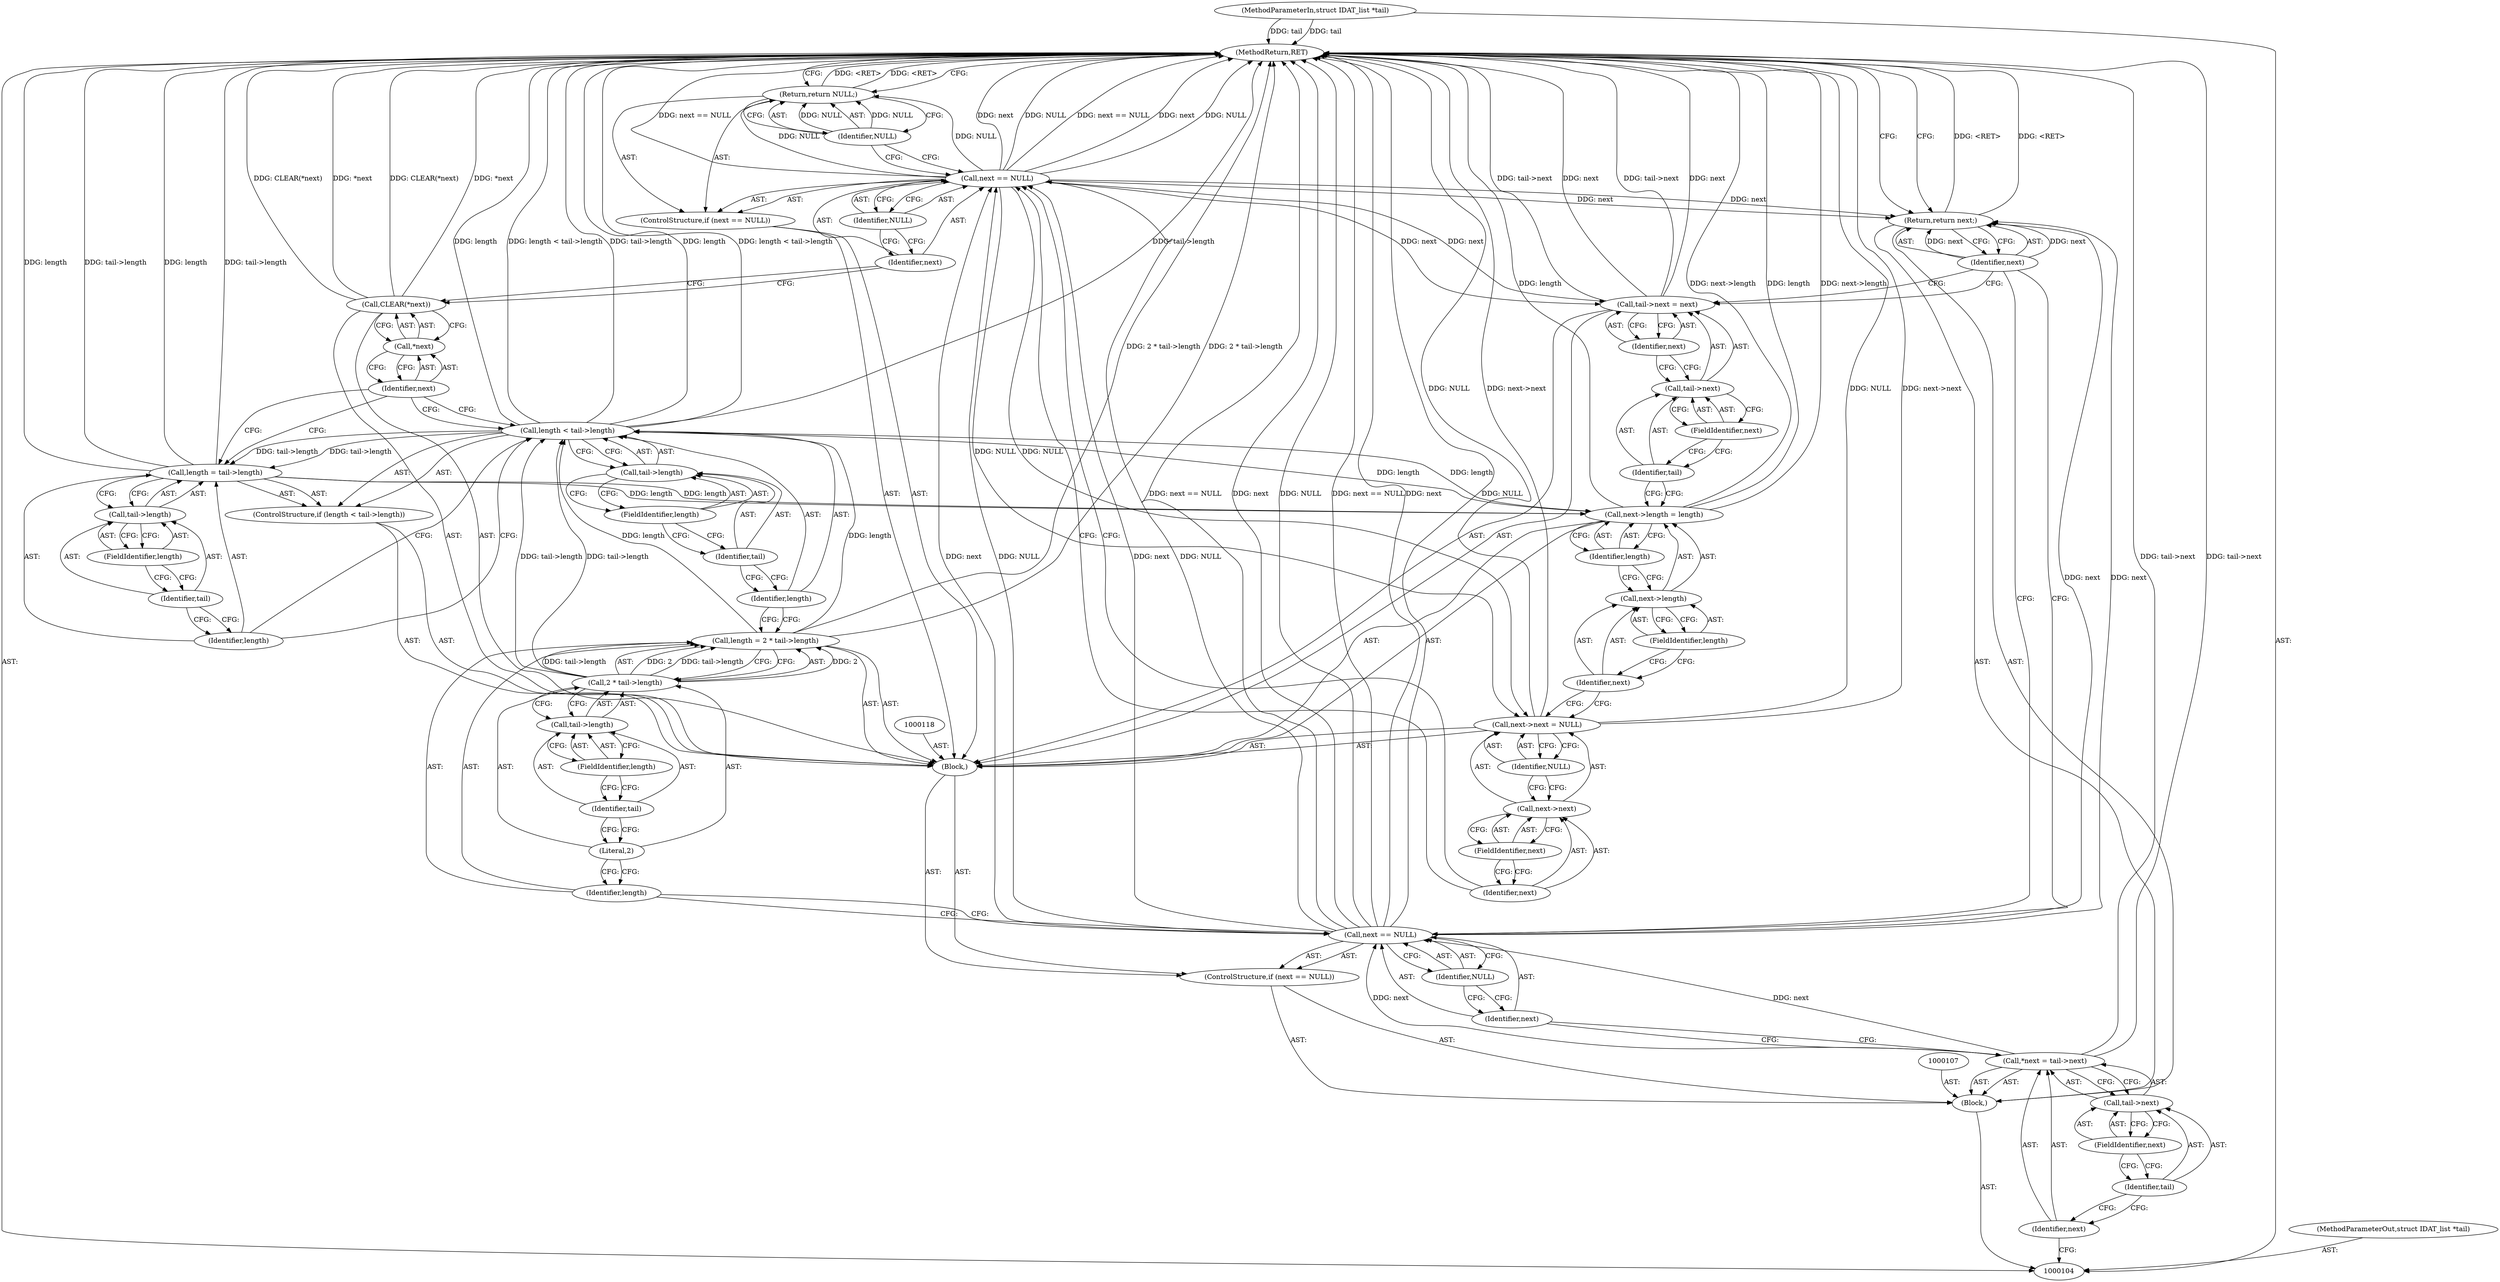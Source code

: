digraph "0_Android_9d4853418ab2f754c2b63e091c29c5529b8b86ca_162" {
"1000163" [label="(MethodReturn,RET)"];
"1000105" [label="(MethodParameterIn,struct IDAT_list *tail)"];
"1000203" [label="(MethodParameterOut,struct IDAT_list *tail)"];
"1000117" [label="(Block,)"];
"1000119" [label="(Call,length = 2 * tail->length)"];
"1000120" [label="(Identifier,length)"];
"1000121" [label="(Call,2 * tail->length)"];
"1000122" [label="(Literal,2)"];
"1000123" [label="(Call,tail->length)"];
"1000124" [label="(Identifier,tail)"];
"1000125" [label="(FieldIdentifier,length)"];
"1000127" [label="(Call,length < tail->length)"];
"1000128" [label="(Identifier,length)"];
"1000129" [label="(Call,tail->length)"];
"1000130" [label="(Identifier,tail)"];
"1000131" [label="(FieldIdentifier,length)"];
"1000126" [label="(ControlStructure,if (length < tail->length))"];
"1000132" [label="(Call,length = tail->length)"];
"1000133" [label="(Identifier,length)"];
"1000134" [label="(Call,tail->length)"];
"1000135" [label="(Identifier,tail)"];
"1000136" [label="(FieldIdentifier,length)"];
"1000138" [label="(Call,*next)"];
"1000139" [label="(Identifier,next)"];
"1000137" [label="(Call,CLEAR(*next))"];
"1000106" [label="(Block,)"];
"1000140" [label="(ControlStructure,if (next == NULL))"];
"1000143" [label="(Identifier,NULL)"];
"1000141" [label="(Call,next == NULL)"];
"1000142" [label="(Identifier,next)"];
"1000144" [label="(Return,return NULL;)"];
"1000145" [label="(Identifier,NULL)"];
"1000149" [label="(FieldIdentifier,next)"];
"1000150" [label="(Identifier,NULL)"];
"1000146" [label="(Call,next->next = NULL)"];
"1000147" [label="(Call,next->next)"];
"1000148" [label="(Identifier,next)"];
"1000154" [label="(FieldIdentifier,length)"];
"1000155" [label="(Identifier,length)"];
"1000151" [label="(Call,next->length = length)"];
"1000152" [label="(Call,next->length)"];
"1000153" [label="(Identifier,next)"];
"1000159" [label="(FieldIdentifier,next)"];
"1000160" [label="(Identifier,next)"];
"1000156" [label="(Call,tail->next = next)"];
"1000157" [label="(Call,tail->next)"];
"1000158" [label="(Identifier,tail)"];
"1000161" [label="(Return,return next;)"];
"1000162" [label="(Identifier,next)"];
"1000108" [label="(Call,*next = tail->next)"];
"1000109" [label="(Identifier,next)"];
"1000110" [label="(Call,tail->next)"];
"1000111" [label="(Identifier,tail)"];
"1000112" [label="(FieldIdentifier,next)"];
"1000113" [label="(ControlStructure,if (next == NULL))"];
"1000116" [label="(Identifier,NULL)"];
"1000114" [label="(Call,next == NULL)"];
"1000115" [label="(Identifier,next)"];
"1000163" -> "1000104"  [label="AST: "];
"1000163" -> "1000144"  [label="CFG: "];
"1000163" -> "1000161"  [label="CFG: "];
"1000161" -> "1000163"  [label="DDG: <RET>"];
"1000144" -> "1000163"  [label="DDG: <RET>"];
"1000141" -> "1000163"  [label="DDG: next"];
"1000141" -> "1000163"  [label="DDG: NULL"];
"1000141" -> "1000163"  [label="DDG: next == NULL"];
"1000156" -> "1000163"  [label="DDG: tail->next"];
"1000156" -> "1000163"  [label="DDG: next"];
"1000105" -> "1000163"  [label="DDG: tail"];
"1000151" -> "1000163"  [label="DDG: next->length"];
"1000151" -> "1000163"  [label="DDG: length"];
"1000127" -> "1000163"  [label="DDG: length < tail->length"];
"1000127" -> "1000163"  [label="DDG: tail->length"];
"1000127" -> "1000163"  [label="DDG: length"];
"1000132" -> "1000163"  [label="DDG: length"];
"1000132" -> "1000163"  [label="DDG: tail->length"];
"1000108" -> "1000163"  [label="DDG: tail->next"];
"1000146" -> "1000163"  [label="DDG: NULL"];
"1000146" -> "1000163"  [label="DDG: next->next"];
"1000137" -> "1000163"  [label="DDG: CLEAR(*next)"];
"1000137" -> "1000163"  [label="DDG: *next"];
"1000114" -> "1000163"  [label="DDG: next == NULL"];
"1000114" -> "1000163"  [label="DDG: next"];
"1000114" -> "1000163"  [label="DDG: NULL"];
"1000119" -> "1000163"  [label="DDG: 2 * tail->length"];
"1000105" -> "1000104"  [label="AST: "];
"1000105" -> "1000163"  [label="DDG: tail"];
"1000203" -> "1000104"  [label="AST: "];
"1000117" -> "1000113"  [label="AST: "];
"1000118" -> "1000117"  [label="AST: "];
"1000119" -> "1000117"  [label="AST: "];
"1000126" -> "1000117"  [label="AST: "];
"1000137" -> "1000117"  [label="AST: "];
"1000140" -> "1000117"  [label="AST: "];
"1000146" -> "1000117"  [label="AST: "];
"1000151" -> "1000117"  [label="AST: "];
"1000156" -> "1000117"  [label="AST: "];
"1000119" -> "1000117"  [label="AST: "];
"1000119" -> "1000121"  [label="CFG: "];
"1000120" -> "1000119"  [label="AST: "];
"1000121" -> "1000119"  [label="AST: "];
"1000128" -> "1000119"  [label="CFG: "];
"1000119" -> "1000163"  [label="DDG: 2 * tail->length"];
"1000121" -> "1000119"  [label="DDG: 2"];
"1000121" -> "1000119"  [label="DDG: tail->length"];
"1000119" -> "1000127"  [label="DDG: length"];
"1000120" -> "1000119"  [label="AST: "];
"1000120" -> "1000114"  [label="CFG: "];
"1000122" -> "1000120"  [label="CFG: "];
"1000121" -> "1000119"  [label="AST: "];
"1000121" -> "1000123"  [label="CFG: "];
"1000122" -> "1000121"  [label="AST: "];
"1000123" -> "1000121"  [label="AST: "];
"1000119" -> "1000121"  [label="CFG: "];
"1000121" -> "1000119"  [label="DDG: 2"];
"1000121" -> "1000119"  [label="DDG: tail->length"];
"1000121" -> "1000127"  [label="DDG: tail->length"];
"1000122" -> "1000121"  [label="AST: "];
"1000122" -> "1000120"  [label="CFG: "];
"1000124" -> "1000122"  [label="CFG: "];
"1000123" -> "1000121"  [label="AST: "];
"1000123" -> "1000125"  [label="CFG: "];
"1000124" -> "1000123"  [label="AST: "];
"1000125" -> "1000123"  [label="AST: "];
"1000121" -> "1000123"  [label="CFG: "];
"1000124" -> "1000123"  [label="AST: "];
"1000124" -> "1000122"  [label="CFG: "];
"1000125" -> "1000124"  [label="CFG: "];
"1000125" -> "1000123"  [label="AST: "];
"1000125" -> "1000124"  [label="CFG: "];
"1000123" -> "1000125"  [label="CFG: "];
"1000127" -> "1000126"  [label="AST: "];
"1000127" -> "1000129"  [label="CFG: "];
"1000128" -> "1000127"  [label="AST: "];
"1000129" -> "1000127"  [label="AST: "];
"1000133" -> "1000127"  [label="CFG: "];
"1000139" -> "1000127"  [label="CFG: "];
"1000127" -> "1000163"  [label="DDG: length < tail->length"];
"1000127" -> "1000163"  [label="DDG: tail->length"];
"1000127" -> "1000163"  [label="DDG: length"];
"1000119" -> "1000127"  [label="DDG: length"];
"1000121" -> "1000127"  [label="DDG: tail->length"];
"1000127" -> "1000132"  [label="DDG: tail->length"];
"1000127" -> "1000151"  [label="DDG: length"];
"1000128" -> "1000127"  [label="AST: "];
"1000128" -> "1000119"  [label="CFG: "];
"1000130" -> "1000128"  [label="CFG: "];
"1000129" -> "1000127"  [label="AST: "];
"1000129" -> "1000131"  [label="CFG: "];
"1000130" -> "1000129"  [label="AST: "];
"1000131" -> "1000129"  [label="AST: "];
"1000127" -> "1000129"  [label="CFG: "];
"1000130" -> "1000129"  [label="AST: "];
"1000130" -> "1000128"  [label="CFG: "];
"1000131" -> "1000130"  [label="CFG: "];
"1000131" -> "1000129"  [label="AST: "];
"1000131" -> "1000130"  [label="CFG: "];
"1000129" -> "1000131"  [label="CFG: "];
"1000126" -> "1000117"  [label="AST: "];
"1000127" -> "1000126"  [label="AST: "];
"1000132" -> "1000126"  [label="AST: "];
"1000132" -> "1000126"  [label="AST: "];
"1000132" -> "1000134"  [label="CFG: "];
"1000133" -> "1000132"  [label="AST: "];
"1000134" -> "1000132"  [label="AST: "];
"1000139" -> "1000132"  [label="CFG: "];
"1000132" -> "1000163"  [label="DDG: length"];
"1000132" -> "1000163"  [label="DDG: tail->length"];
"1000127" -> "1000132"  [label="DDG: tail->length"];
"1000132" -> "1000151"  [label="DDG: length"];
"1000133" -> "1000132"  [label="AST: "];
"1000133" -> "1000127"  [label="CFG: "];
"1000135" -> "1000133"  [label="CFG: "];
"1000134" -> "1000132"  [label="AST: "];
"1000134" -> "1000136"  [label="CFG: "];
"1000135" -> "1000134"  [label="AST: "];
"1000136" -> "1000134"  [label="AST: "];
"1000132" -> "1000134"  [label="CFG: "];
"1000135" -> "1000134"  [label="AST: "];
"1000135" -> "1000133"  [label="CFG: "];
"1000136" -> "1000135"  [label="CFG: "];
"1000136" -> "1000134"  [label="AST: "];
"1000136" -> "1000135"  [label="CFG: "];
"1000134" -> "1000136"  [label="CFG: "];
"1000138" -> "1000137"  [label="AST: "];
"1000138" -> "1000139"  [label="CFG: "];
"1000139" -> "1000138"  [label="AST: "];
"1000137" -> "1000138"  [label="CFG: "];
"1000139" -> "1000138"  [label="AST: "];
"1000139" -> "1000132"  [label="CFG: "];
"1000139" -> "1000127"  [label="CFG: "];
"1000138" -> "1000139"  [label="CFG: "];
"1000137" -> "1000117"  [label="AST: "];
"1000137" -> "1000138"  [label="CFG: "];
"1000138" -> "1000137"  [label="AST: "];
"1000142" -> "1000137"  [label="CFG: "];
"1000137" -> "1000163"  [label="DDG: CLEAR(*next)"];
"1000137" -> "1000163"  [label="DDG: *next"];
"1000106" -> "1000104"  [label="AST: "];
"1000107" -> "1000106"  [label="AST: "];
"1000108" -> "1000106"  [label="AST: "];
"1000113" -> "1000106"  [label="AST: "];
"1000161" -> "1000106"  [label="AST: "];
"1000140" -> "1000117"  [label="AST: "];
"1000141" -> "1000140"  [label="AST: "];
"1000144" -> "1000140"  [label="AST: "];
"1000143" -> "1000141"  [label="AST: "];
"1000143" -> "1000142"  [label="CFG: "];
"1000141" -> "1000143"  [label="CFG: "];
"1000141" -> "1000140"  [label="AST: "];
"1000141" -> "1000143"  [label="CFG: "];
"1000142" -> "1000141"  [label="AST: "];
"1000143" -> "1000141"  [label="AST: "];
"1000145" -> "1000141"  [label="CFG: "];
"1000148" -> "1000141"  [label="CFG: "];
"1000141" -> "1000163"  [label="DDG: next"];
"1000141" -> "1000163"  [label="DDG: NULL"];
"1000141" -> "1000163"  [label="DDG: next == NULL"];
"1000114" -> "1000141"  [label="DDG: next"];
"1000114" -> "1000141"  [label="DDG: NULL"];
"1000141" -> "1000144"  [label="DDG: NULL"];
"1000141" -> "1000146"  [label="DDG: NULL"];
"1000141" -> "1000156"  [label="DDG: next"];
"1000141" -> "1000161"  [label="DDG: next"];
"1000142" -> "1000141"  [label="AST: "];
"1000142" -> "1000137"  [label="CFG: "];
"1000143" -> "1000142"  [label="CFG: "];
"1000144" -> "1000140"  [label="AST: "];
"1000144" -> "1000145"  [label="CFG: "];
"1000145" -> "1000144"  [label="AST: "];
"1000163" -> "1000144"  [label="CFG: "];
"1000144" -> "1000163"  [label="DDG: <RET>"];
"1000145" -> "1000144"  [label="DDG: NULL"];
"1000141" -> "1000144"  [label="DDG: NULL"];
"1000145" -> "1000144"  [label="AST: "];
"1000145" -> "1000141"  [label="CFG: "];
"1000144" -> "1000145"  [label="CFG: "];
"1000145" -> "1000144"  [label="DDG: NULL"];
"1000149" -> "1000147"  [label="AST: "];
"1000149" -> "1000148"  [label="CFG: "];
"1000147" -> "1000149"  [label="CFG: "];
"1000150" -> "1000146"  [label="AST: "];
"1000150" -> "1000147"  [label="CFG: "];
"1000146" -> "1000150"  [label="CFG: "];
"1000146" -> "1000117"  [label="AST: "];
"1000146" -> "1000150"  [label="CFG: "];
"1000147" -> "1000146"  [label="AST: "];
"1000150" -> "1000146"  [label="AST: "];
"1000153" -> "1000146"  [label="CFG: "];
"1000146" -> "1000163"  [label="DDG: NULL"];
"1000146" -> "1000163"  [label="DDG: next->next"];
"1000141" -> "1000146"  [label="DDG: NULL"];
"1000147" -> "1000146"  [label="AST: "];
"1000147" -> "1000149"  [label="CFG: "];
"1000148" -> "1000147"  [label="AST: "];
"1000149" -> "1000147"  [label="AST: "];
"1000150" -> "1000147"  [label="CFG: "];
"1000148" -> "1000147"  [label="AST: "];
"1000148" -> "1000141"  [label="CFG: "];
"1000149" -> "1000148"  [label="CFG: "];
"1000154" -> "1000152"  [label="AST: "];
"1000154" -> "1000153"  [label="CFG: "];
"1000152" -> "1000154"  [label="CFG: "];
"1000155" -> "1000151"  [label="AST: "];
"1000155" -> "1000152"  [label="CFG: "];
"1000151" -> "1000155"  [label="CFG: "];
"1000151" -> "1000117"  [label="AST: "];
"1000151" -> "1000155"  [label="CFG: "];
"1000152" -> "1000151"  [label="AST: "];
"1000155" -> "1000151"  [label="AST: "];
"1000158" -> "1000151"  [label="CFG: "];
"1000151" -> "1000163"  [label="DDG: next->length"];
"1000151" -> "1000163"  [label="DDG: length"];
"1000132" -> "1000151"  [label="DDG: length"];
"1000127" -> "1000151"  [label="DDG: length"];
"1000152" -> "1000151"  [label="AST: "];
"1000152" -> "1000154"  [label="CFG: "];
"1000153" -> "1000152"  [label="AST: "];
"1000154" -> "1000152"  [label="AST: "];
"1000155" -> "1000152"  [label="CFG: "];
"1000153" -> "1000152"  [label="AST: "];
"1000153" -> "1000146"  [label="CFG: "];
"1000154" -> "1000153"  [label="CFG: "];
"1000159" -> "1000157"  [label="AST: "];
"1000159" -> "1000158"  [label="CFG: "];
"1000157" -> "1000159"  [label="CFG: "];
"1000160" -> "1000156"  [label="AST: "];
"1000160" -> "1000157"  [label="CFG: "];
"1000156" -> "1000160"  [label="CFG: "];
"1000156" -> "1000117"  [label="AST: "];
"1000156" -> "1000160"  [label="CFG: "];
"1000157" -> "1000156"  [label="AST: "];
"1000160" -> "1000156"  [label="AST: "];
"1000162" -> "1000156"  [label="CFG: "];
"1000156" -> "1000163"  [label="DDG: tail->next"];
"1000156" -> "1000163"  [label="DDG: next"];
"1000141" -> "1000156"  [label="DDG: next"];
"1000157" -> "1000156"  [label="AST: "];
"1000157" -> "1000159"  [label="CFG: "];
"1000158" -> "1000157"  [label="AST: "];
"1000159" -> "1000157"  [label="AST: "];
"1000160" -> "1000157"  [label="CFG: "];
"1000158" -> "1000157"  [label="AST: "];
"1000158" -> "1000151"  [label="CFG: "];
"1000159" -> "1000158"  [label="CFG: "];
"1000161" -> "1000106"  [label="AST: "];
"1000161" -> "1000162"  [label="CFG: "];
"1000162" -> "1000161"  [label="AST: "];
"1000163" -> "1000161"  [label="CFG: "];
"1000161" -> "1000163"  [label="DDG: <RET>"];
"1000162" -> "1000161"  [label="DDG: next"];
"1000114" -> "1000161"  [label="DDG: next"];
"1000141" -> "1000161"  [label="DDG: next"];
"1000162" -> "1000161"  [label="AST: "];
"1000162" -> "1000156"  [label="CFG: "];
"1000162" -> "1000114"  [label="CFG: "];
"1000161" -> "1000162"  [label="CFG: "];
"1000162" -> "1000161"  [label="DDG: next"];
"1000108" -> "1000106"  [label="AST: "];
"1000108" -> "1000110"  [label="CFG: "];
"1000109" -> "1000108"  [label="AST: "];
"1000110" -> "1000108"  [label="AST: "];
"1000115" -> "1000108"  [label="CFG: "];
"1000108" -> "1000163"  [label="DDG: tail->next"];
"1000108" -> "1000114"  [label="DDG: next"];
"1000109" -> "1000108"  [label="AST: "];
"1000109" -> "1000104"  [label="CFG: "];
"1000111" -> "1000109"  [label="CFG: "];
"1000110" -> "1000108"  [label="AST: "];
"1000110" -> "1000112"  [label="CFG: "];
"1000111" -> "1000110"  [label="AST: "];
"1000112" -> "1000110"  [label="AST: "];
"1000108" -> "1000110"  [label="CFG: "];
"1000111" -> "1000110"  [label="AST: "];
"1000111" -> "1000109"  [label="CFG: "];
"1000112" -> "1000111"  [label="CFG: "];
"1000112" -> "1000110"  [label="AST: "];
"1000112" -> "1000111"  [label="CFG: "];
"1000110" -> "1000112"  [label="CFG: "];
"1000113" -> "1000106"  [label="AST: "];
"1000114" -> "1000113"  [label="AST: "];
"1000117" -> "1000113"  [label="AST: "];
"1000116" -> "1000114"  [label="AST: "];
"1000116" -> "1000115"  [label="CFG: "];
"1000114" -> "1000116"  [label="CFG: "];
"1000114" -> "1000113"  [label="AST: "];
"1000114" -> "1000116"  [label="CFG: "];
"1000115" -> "1000114"  [label="AST: "];
"1000116" -> "1000114"  [label="AST: "];
"1000120" -> "1000114"  [label="CFG: "];
"1000162" -> "1000114"  [label="CFG: "];
"1000114" -> "1000163"  [label="DDG: next == NULL"];
"1000114" -> "1000163"  [label="DDG: next"];
"1000114" -> "1000163"  [label="DDG: NULL"];
"1000108" -> "1000114"  [label="DDG: next"];
"1000114" -> "1000141"  [label="DDG: next"];
"1000114" -> "1000141"  [label="DDG: NULL"];
"1000114" -> "1000161"  [label="DDG: next"];
"1000115" -> "1000114"  [label="AST: "];
"1000115" -> "1000108"  [label="CFG: "];
"1000116" -> "1000115"  [label="CFG: "];
}
